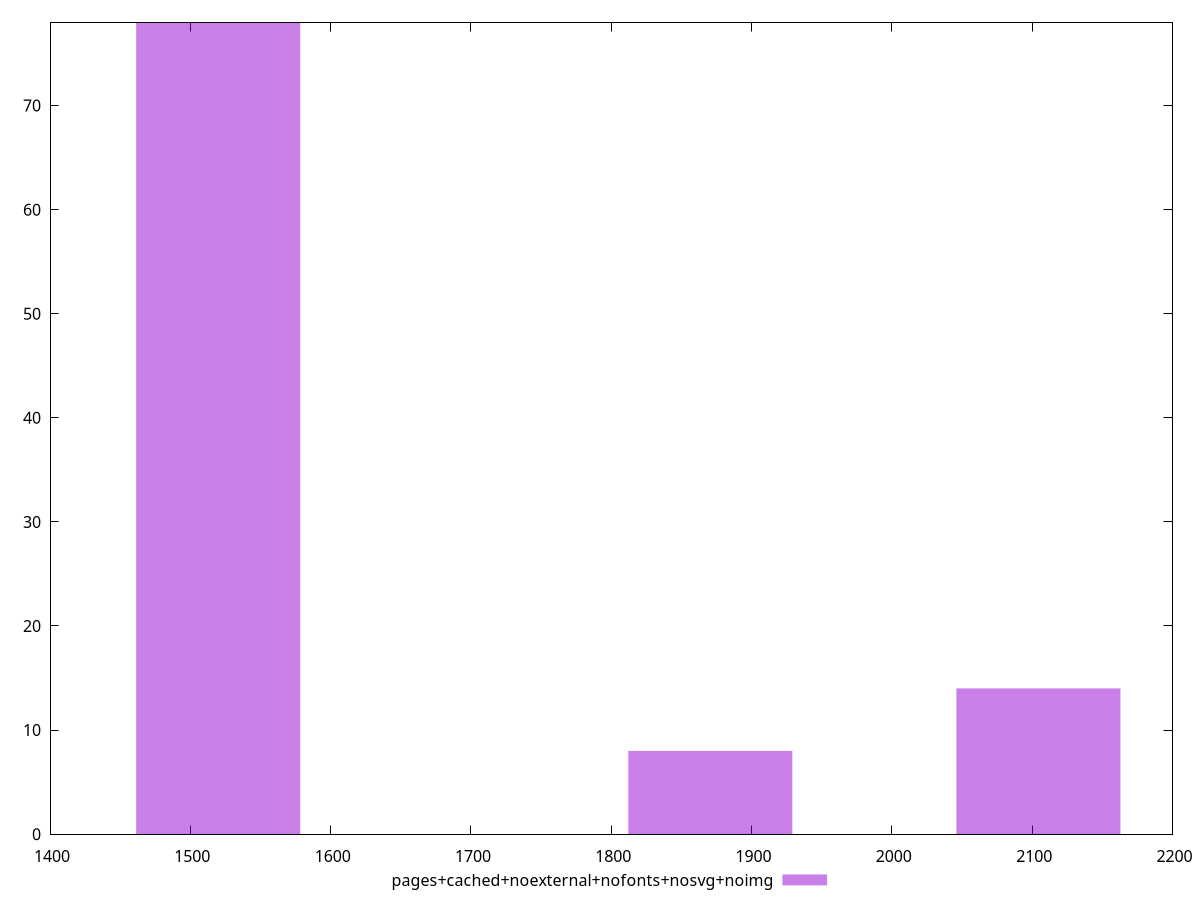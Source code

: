 $_pagesCachedNoexternalNofontsNosvgNoimg <<EOF
1519.8692418568785 78
2104.4343348787547 14
1870.6082976700043 8
EOF
set key outside below
set terminal pngcairo
set output "report_00006_2020-11-02T20-21-41.718Z/first-contentful-paint/pages+cached+noexternal+nofonts+nosvg+noimg//raw_hist.png"
set yrange [0:78]
set boxwidth 116.91301860437527
set style fill transparent solid 0.5 noborder
plot $_pagesCachedNoexternalNofontsNosvgNoimg title "pages+cached+noexternal+nofonts+nosvg+noimg" with boxes ,